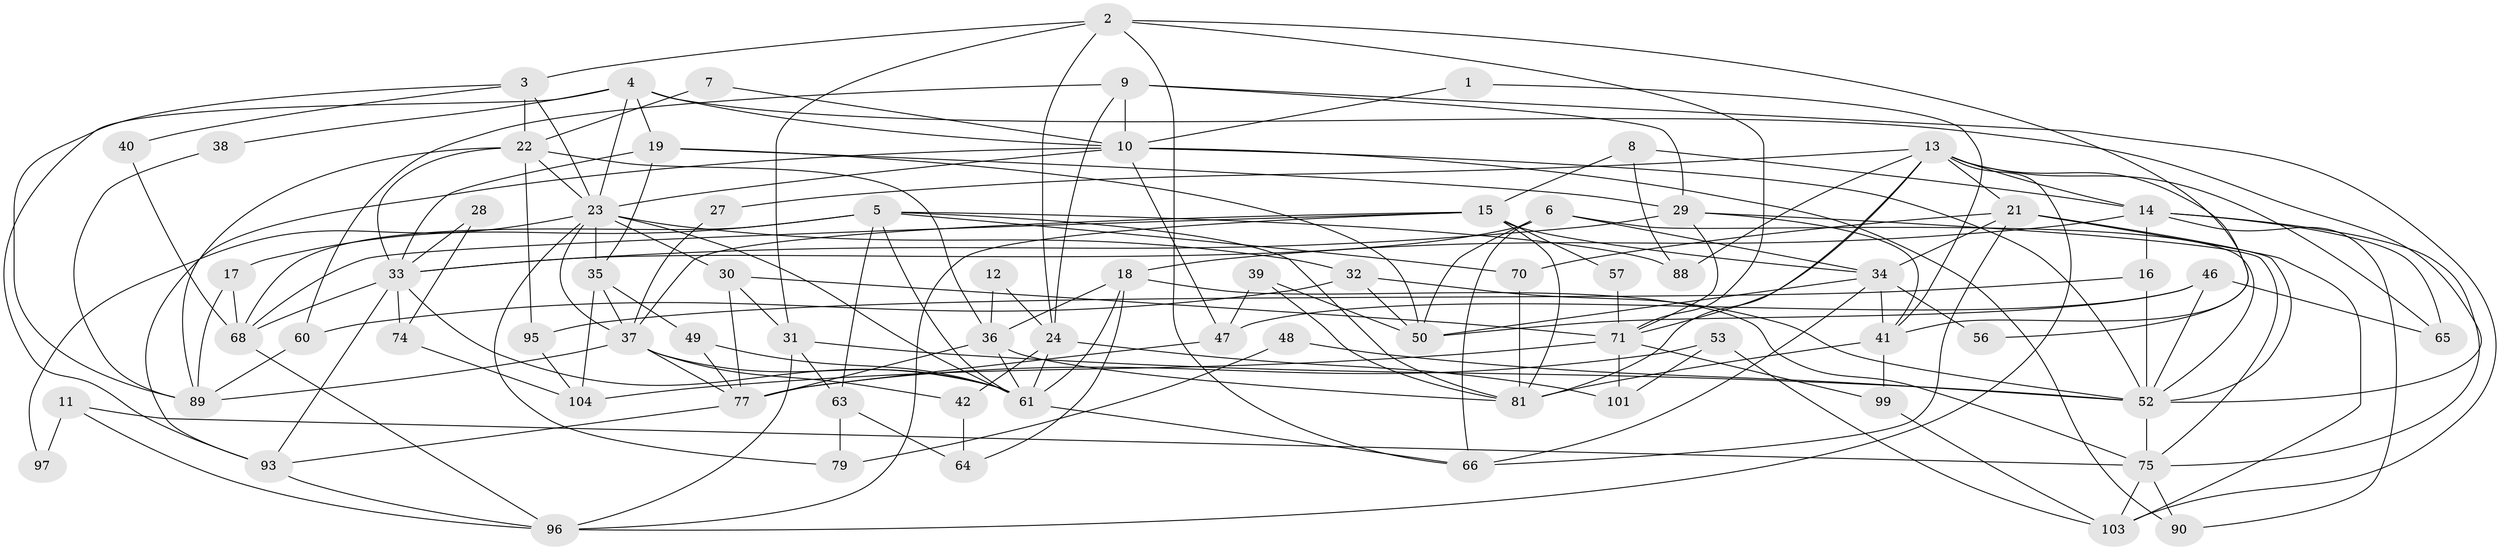 // Generated by graph-tools (version 1.1) at 2025/24/03/03/25 07:24:03]
// undirected, 73 vertices, 174 edges
graph export_dot {
graph [start="1"]
  node [color=gray90,style=filled];
  1;
  2 [super="+78"];
  3 [super="+94"];
  4 [super="+85"];
  5 [super="+72"];
  6 [super="+54"];
  7;
  8 [super="+20"];
  9;
  10 [super="+69"];
  11;
  12;
  13 [super="+25"];
  14 [super="+83"];
  15 [super="+91"];
  16;
  17;
  18 [super="+59"];
  19;
  21 [super="+62"];
  22 [super="+26"];
  23 [super="+98"];
  24 [super="+76"];
  27;
  28;
  29 [super="+51"];
  30;
  31 [super="+84"];
  32 [super="+73"];
  33 [super="+87"];
  34 [super="+43"];
  35 [super="+45"];
  36 [super="+86"];
  37 [super="+55"];
  38;
  39;
  40;
  41 [super="+44"];
  42;
  46 [super="+100"];
  47;
  48;
  49;
  50 [super="+58"];
  52 [super="+82"];
  53;
  56;
  57;
  60;
  61 [super="+67"];
  63;
  64;
  65;
  66;
  68 [super="+102"];
  70;
  71 [super="+80"];
  74;
  75;
  77 [super="+92"];
  79;
  81;
  88;
  89;
  90;
  93 [super="+105"];
  95;
  96;
  97;
  99;
  101;
  103;
  104;
  1 -- 41;
  1 -- 10;
  2 -- 3;
  2 -- 66;
  2 -- 71;
  2 -- 41;
  2 -- 24;
  2 -- 31;
  3 -- 40;
  3 -- 89;
  3 -- 22;
  3 -- 23;
  4 -- 52;
  4 -- 19;
  4 -- 38;
  4 -- 93;
  4 -- 10;
  4 -- 23;
  5 -- 81;
  5 -- 63;
  5 -- 17;
  5 -- 68;
  5 -- 70;
  5 -- 88;
  5 -- 61;
  6 -- 33;
  6 -- 50;
  6 -- 34;
  6 -- 52;
  6 -- 66;
  7 -- 22;
  7 -- 10;
  8 -- 14;
  8 -- 15;
  8 -- 88;
  9 -- 103;
  9 -- 24;
  9 -- 60;
  9 -- 10;
  9 -- 29;
  10 -- 90;
  10 -- 47;
  10 -- 52;
  10 -- 23;
  10 -- 93;
  11 -- 75;
  11 -- 96;
  11 -- 97;
  12 -- 24;
  12 -- 36;
  13 -- 71;
  13 -- 81;
  13 -- 96;
  13 -- 65;
  13 -- 88;
  13 -- 56;
  13 -- 27;
  13 -- 14;
  13 -- 21;
  14 -- 90;
  14 -- 16;
  14 -- 65;
  14 -- 75;
  14 -- 18;
  15 -- 37;
  15 -- 57;
  15 -- 96;
  15 -- 68;
  15 -- 34;
  15 -- 81;
  16 -- 95;
  16 -- 52;
  17 -- 68;
  17 -- 89;
  18 -- 61;
  18 -- 64;
  18 -- 75;
  18 -- 36;
  19 -- 33;
  19 -- 50;
  19 -- 29;
  19 -- 35;
  21 -- 70;
  21 -- 103;
  21 -- 34;
  21 -- 66;
  21 -- 52;
  22 -- 33 [weight=2];
  22 -- 89;
  22 -- 95;
  22 -- 23;
  22 -- 36;
  23 -- 37;
  23 -- 61;
  23 -- 32;
  23 -- 97;
  23 -- 79;
  23 -- 30;
  23 -- 35;
  24 -- 101;
  24 -- 42;
  24 -- 61;
  27 -- 37;
  28 -- 74;
  28 -- 33;
  29 -- 75;
  29 -- 41;
  29 -- 33;
  29 -- 71;
  30 -- 71;
  30 -- 31;
  30 -- 77;
  31 -- 96;
  31 -- 52;
  31 -- 63;
  32 -- 60;
  32 -- 52;
  32 -- 50;
  33 -- 74;
  33 -- 68;
  33 -- 61;
  33 -- 93;
  34 -- 41;
  34 -- 56;
  34 -- 66;
  34 -- 50;
  35 -- 37;
  35 -- 49;
  35 -- 104;
  36 -- 81;
  36 -- 61;
  36 -- 77;
  37 -- 42;
  37 -- 77;
  37 -- 61;
  37 -- 89;
  38 -- 89;
  39 -- 47;
  39 -- 81;
  39 -- 50;
  40 -- 68;
  41 -- 81;
  41 -- 99;
  42 -- 64;
  46 -- 50;
  46 -- 65;
  46 -- 52;
  46 -- 47;
  47 -- 77;
  48 -- 79;
  48 -- 52;
  49 -- 77;
  49 -- 61;
  52 -- 75;
  53 -- 77;
  53 -- 101;
  53 -- 103;
  57 -- 71;
  60 -- 89;
  61 -- 66;
  63 -- 64;
  63 -- 79;
  68 -- 96;
  70 -- 81;
  71 -- 104 [weight=2];
  71 -- 99;
  71 -- 101;
  74 -- 104;
  75 -- 90;
  75 -- 103;
  77 -- 93;
  93 -- 96;
  95 -- 104;
  99 -- 103;
}
